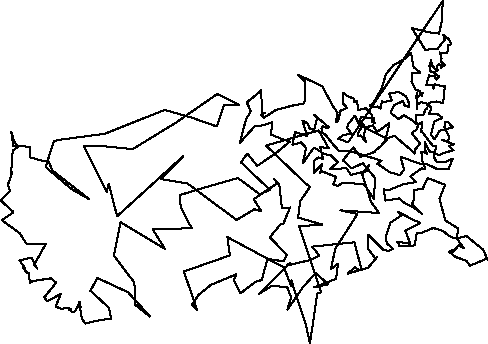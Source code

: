 unitsize(0.001cm);
draw((7810,6053)--(7798,5709));
draw((7798,5709)--(7744,5476));
draw((7744,5476)--(7547,5503));
draw((7547,5503)--(7324,5560));
draw((7324,5560)--(7264,5575));
draw((7264,5575)--(7503,5191));
draw((7503,5191)--(7724,5210));
draw((7724,5210)--(7802,5317));
draw((7802,5317)--(7848,5358));
draw((7848,5358)--(7821,5457));
draw((7821,5457)--(7874,5405));
draw((7874,5405)--(7883,5408));
draw((7883,5408)--(7927,5365));
draw((7927,5365)--(7962,5287));
draw((7962,5287)--(7913,5280));
draw((7913,5280)--(7890,5130));
draw((7890,5130)--(7759,5143));
draw((7759,5143)--(7790,5038));
draw((7790,5038)--(7772,4989));
draw((7772,4989)--(7846,4923));
draw((7846,4923)--(7777,4869));
draw((7777,4869)--(7783,4912));
draw((7783,4912)--(7744,4933));
draw((7744,4933)--(7716,4909));
draw((7716,4909)--(7700,4854));
draw((7700,4854)--(7726,4833));
draw((7726,4833)--(7702,4815));
draw((7702,4815)--(7622,4917));
draw((7622,4917)--(7606,5009));
draw((7606,5009)--(7576,4915));
draw((7576,4915)--(7583,4813));
draw((7583,4813)--(7654,4795));
draw((7654,4795)--(7698,4745));
draw((7698,4745)--(7752,4721));
draw((7752,4721)--(7692,4666));
draw((7692,4666)--(7673,4718));
draw((7673,4718)--(7617,4724));
draw((7617,4724)--(7570,4741));
draw((7570,4741)--(7547,4664));
draw((7547,4664)--(7520,4572));
draw((7520,4572)--(7631,4573));
draw((7631,4573)--(7647,4504));
draw((7647,4504)--(7674,4579));
draw((7674,4579)--(7679,4581));
draw((7679,4581)--(7832,4542));
draw((7832,4542)--(7848,4546));
draw((7848,4546)--(7817,4252));
draw((7817,4252)--(7698,4279));
draw((7698,4279)--(7613,4275));
draw((7613,4275)--(7534,4227));
draw((7534,4227)--(7549,4208));
draw((7549,4208)--(7542,4198));
draw((7542,4198)--(7541,4141));
draw((7541,4141)--(7506,4138));
draw((7506,4138)--(7466,4037));
draw((7466,4037)--(7344,4046));
draw((7344,4046)--(7345,3951));
draw((7345,3951)--(7351,3877));
draw((7351,3877)--(7271,3948));
draw((7271,3948)--(7124,4039));
draw((7124,4039)--(7037,3965));
draw((7037,3965)--(6891,4075));
draw((6891,4075)--(6947,4209));
draw((6947,4209)--(7111,4288));
draw((7111,4288)--(7128,4215));
draw((7128,4215)--(7216,4180));
draw((7216,4180)--(7207,4270));
draw((7207,4270)--(7160,4370));
draw((7160,4370)--(7037,4446));
draw((7037,4446)--(6868,4418));
draw((6868,4418)--(6911,4296));
draw((6911,4296)--(6779,4273));
draw((6779,4273)--(6740,4282));
draw((6740,4282)--(6713,4154));
draw((6713,4154)--(6660,4193));
draw((6660,4193)--(6607,4173));
draw((6607,4173)--(6524,4207));
draw((6524,4207)--(6589,4256));
draw((6589,4256)--(6670,4401));
draw((6670,4401)--(6735,4509));
draw((6735,4509)--(6806,4755));
draw((6806,4755)--(6937,4917));
draw((6937,4917)--(7142,5032));
draw((7142,5032)--(7254,5129));
draw((7254,5129)--(7295,4887));
draw((7295,4887)--(7417,4788));
draw((7417,4788)--(7267,4779));
draw((7267,4779)--(7259,4630));
draw((7259,4630)--(7338,4481));
draw((7338,4481)--(7399,4467));
draw((7399,4467)--(7443,4375));
draw((7443,4375)--(7458,4428));
draw((7458,4428)--(7333,4335));
draw((7333,4335)--(7364,4427));
draw((7364,4427)--(7360,4275));
draw((7360,4275)--(7355,4151));
draw((7355,4151)--(7349,4219));
draw((7349,4219)--(7432,4265));
draw((7432,4265)--(7554,4236));
draw((7554,4236)--(7601,4171));
draw((7601,4171)--(7604,4146));
draw((7604,4146)--(7562,4058));
draw((7562,4058)--(7705,4065));
draw((7705,4065)--(7805,3991));
draw((7805,3991)--(7660,3924));
draw((7660,3924)--(7603,3690));
draw((7603,3690)--(7667,3608));
draw((7667,3608)--(7750,3760));
draw((7750,3760)--(7988,3820));
draw((7988,3820)--(7909,3912));
draw((7909,3912)--(7872,3922));
draw((7872,3922)--(7844,3902));
draw((7844,3902)--(7841,3818));
draw((7841,3818)--(7879,3743));
draw((7879,3743)--(7922,3655));
draw((7922,3655)--(7906,3580));
draw((7906,3580)--(7803,3598));
draw((7803,3598)--(8013,3523));
draw((8013,3523)--(7919,3496));
draw((7919,3496)--(8001,3418));
draw((8001,3418)--(7838,3375));
draw((7838,3375)--(7747,3329));
draw((7747,3329)--(7654,3377));
draw((7654,3377)--(7582,3396));
draw((7582,3396)--(7492,3560));
draw((7492,3560)--(7494,3430));
draw((7494,3430)--(7533,3358));
draw((7533,3358)--(7475,3388));
draw((7475,3388)--(7422,3390));
draw((7422,3390)--(7452,3339));
draw((7452,3339)--(7453,3229));
draw((7453,3229)--(7503,3086));
draw((7503,3086)--(7440,3100));
draw((7440,3100)--(7238,2957));
draw((7238,2957)--(7346,2858));
draw((7346,2858)--(7125,2823));
draw((7125,2823)--(6848,2712));
draw((6848,2712)--(6766,2732));
draw((6766,2732)--(6800,2532));
draw((6800,2532)--(7049,2570));
draw((7049,2570)--(7104,2510));
draw((7104,2510)--(7351,2376));
draw((7351,2376)--(7448,2291));
draw((7448,2291)--(7267,2466));
draw((7267,2466)--(7304,2550));
draw((7304,2550)--(7309,2717));
draw((7309,2717)--(7458,2741));
draw((7458,2741)--(7543,2929));
draw((7543,2929)--(7851,2809));
draw((7851,2809)--(7753,2564));
draw((7753,2564)--(7856,2181));
draw((7856,2181)--(8080,2039));
draw((8080,2039)--(8063,1860));
draw((8063,1860)--(8080,1835));
draw((8080,1835)--(8184,1685));
draw((8184,1685)--(8098,1746));
draw((8098,1746)--(7973,1606));
draw((7973,1606)--(7985,1657));
draw((7985,1657)--(7926,1627));
draw((7926,1627)--(8038,1535));
draw((8038,1535)--(8228,1471));
draw((8228,1471)--(8292,1383));
draw((8292,1383)--(8594,1510));
draw((8594,1510)--(8605,1479));
draw((8605,1479)--(8525,1664));
draw((8525,1664)--(8229,1905));
draw((8229,1905)--(8101,1876));
draw((8101,1876)--(7989,1876));
draw((7989,1876)--(7905,1921));
draw((7905,1921)--(7822,1992));
draw((7822,1992)--(7643,2048));
draw((7643,2048)--(7416,1953));
draw((7416,1953)--(7352,1952));
draw((7352,1952)--(7314,1739));
draw((7314,1739)--(7035,1733));
draw((7035,1733)--(7046,1757));
draw((7046,1757)--(7004,1805));
draw((7004,1805)--(7218,1773));
draw((7218,1773)--(7240,1762));
draw((7240,1762)--(7152,2000));
draw((7152,2000)--(7418,2139));
draw((7418,2139)--(7315,2181));
draw((7315,2181)--(7015,2333));
draw((7015,2333)--(7087,2274));
draw((7087,2274)--(6885,2138));
draw((6885,2138)--(6803,1886));
draw((6803,1886)--(6826,1774));
draw((6826,1774)--(6932,1683));
draw((6932,1683)--(6854,1640));
draw((6854,1640)--(6765,1663));
draw((6765,1663)--(6493,1931));
draw((6493,1931)--(6496,1678));
draw((6496,1678)--(6621,1513));
draw((6621,1513)--(6651,1534));
draw((6651,1534)--(6494,1347));
draw((6494,1347)--(6136,1243));
draw((6136,1243)--(6258,1354));
draw((6258,1354)--(6359,1298));
draw((6359,1298)--(6379,1302));
draw((6379,1302)--(6378,1314));
draw((6378,1314)--(6252,1795));
draw((6252,1795)--(5506,1719));
draw((5506,1719)--(5637,1558));
draw((5637,1558)--(5472,1482));
draw((5472,1482)--(5098,1394));
draw((5098,1394)--(5068,1390));
draw((5068,1390)--(5114,1430));
draw((5114,1430)--(4569,886));
draw((4569,886)--(4805,1033));
draw((4805,1033)--(5069,998));
draw((5069,998)--(5136,825));
draw((5136,825)--(5070,605));
draw((5070,605)--(5344,1003));
draw((5344,1003)--(5571,1255));
draw((5571,1255)--(5788,1053));
draw((5788,1053)--(5532,998));
draw((5532,998)--(5930,1151));
draw((5930,1151)--(5964,1421));
draw((5964,1421)--(5840,1325));
draw((5840,1325)--(5914,1682));
draw((5914,1682)--(6139,2032));
draw((6139,2032)--(6307,2295));
draw((6307,2295)--(6007,2359));
draw((6007,2359)--(6686,2312));
draw((6686,2312)--(6547,2506));
draw((6547,2506)--(6387,3008));
draw((6387,3008)--(6518,3165));
draw((6518,3165)--(6468,3050));
draw((6468,3050)--(6190,2985));
draw((6190,2985)--(6113,3101));
draw((6113,3101)--(5821,3086));
draw((5821,3086)--(5960,3207));
draw((5960,3207)--(5841,3328));
draw((5841,3328)--(5719,3352));
draw((5719,3352)--(5540,3468));
draw((5540,3468)--(5342,3188));
draw((5342,3188)--(5400,3461));
draw((5400,3461)--(5316,3554));
draw((5316,3554)--(5315,3557));
draw((5315,3557)--(5160,3517));
draw((5160,3517)--(5207,3742));
draw((5207,3742)--(5417,3673));
draw((5417,3673)--(5336,3943));
draw((5336,3943)--(5427,3894));
draw((5427,3894)--(5457,3808));
draw((5457,3808)--(5541,3769));
draw((5541,3769)--(5597,3993));
draw((5597,3993)--(5543,4042));
draw((5543,4042)--(5803,3824));
draw((5803,3824)--(5778,3813));
draw((5778,3813)--(5720,3823));
draw((5720,3823)--(5706,3844));
draw((5706,3844)--(5671,3807));
draw((5671,3807)--(5678,3742));
draw((5678,3742)--(5751,3681));
draw((5751,3681)--(5887,3508));
draw((5887,3508)--(5987,3402));
draw((5987,3402)--(6148,3413));
draw((6148,3413)--(6731,3234));
draw((6731,3234)--(6656,3181));
draw((6656,3181)--(6881,3029));
draw((6881,3029)--(7055,2981));
draw((7055,2981)--(7131,3081));
draw((7131,3081)--(7082,3235));
draw((7082,3235)--(7076,3302));
draw((7076,3302)--(7299,3219));
draw((7299,3219)--(7434,3173));
draw((7434,3173)--(7532,3175));
draw((7532,3175)--(7715,3086));
draw((7715,3086)--(7909,3080));
draw((7909,3080)--(7989,3271));
draw((7989,3271)--(7861,3216));
draw((7861,3216)--(7695,3220));
draw((7695,3220)--(7657,3301));
draw((7657,3301)--(7696,3486));
draw((7696,3486)--(7633,3499));
draw((7633,3499)--(7423,3776));
draw((7423,3776)--(7429,3737));
draw((7429,3737)--(7449,3911));
draw((7449,3911)--(7388,3879));
draw((7388,3879)--(7342,3775));
draw((7342,3775)--(7262,3725));
draw((7262,3725)--(7331,3634));
draw((7331,3634)--(7370,3588));
draw((7370,3588)--(7408,3534));
draw((7408,3534)--(7321,3429));
draw((7321,3429)--(7316,3360));
draw((7316,3360)--(7199,3469));
draw((7199,3469)--(7141,3514));
draw((7141,3514)--(6958,3678));
draw((6958,3678)--(6798,3610));
draw((6798,3610)--(6864,3854));
draw((6864,3854)--(6862,3892));
draw((6862,3892)--(6652,3742));
draw((6652,3742)--(6577,3858));
draw((6577,3858)--(6454,3821));
draw((6454,3821)--(6427,3717));
draw((6427,3717)--(6426,3656));
draw((6426,3656)--(6453,3567));
draw((6453,3567)--(6365,3679));
draw((6365,3679)--(6317,3673));
draw((6317,3673)--(6327,3745));
draw((6327,3745)--(6376,3819));
draw((6376,3819)--(6425,3867));
draw((6425,3867)--(6333,3909));
draw((6333,3909)--(6366,4002));
draw((6366,4002)--(6537,3982));
draw((6537,3982)--(6603,3982));
draw((6603,3982)--(6602,3920));
draw((6602,3920)--(6621,3891));
draw((6621,3891)--(6567,3922));
draw((6567,3922)--(6557,4047));
draw((6557,4047)--(6488,4128));
draw((6488,4128)--(6450,4160));
draw((6450,4160)--(6312,4126));
draw((6312,4126)--(6304,4294));
draw((6304,4294)--(6241,4268));
draw((6241,4268)--(6237,4332));
draw((6237,4332)--(6139,4369));
draw((6139,4369)--(6058,4426));
draw((6058,4426)--(6051,4246));
draw((6051,4246)--(6123,4167));
draw((6123,4167)--(6008,4117));
draw((6008,4117)--(5964,3935));
draw((5964,3935)--(5926,3912));
draw((5926,3912)--(5955,4081));
draw((5955,4081)--(5871,4202));
draw((5871,4202)--(5685,4546));
draw((5685,4546)--(5259,4751));
draw((5259,4751)--(5387,4623));
draw((5387,4623)--(5385,4318));
draw((5385,4318)--(5356,4241));
draw((5356,4241)--(5168,4208));
draw((5168,4208)--(4871,4132));
draw((4871,4132)--(4655,3992));
draw((4655,3992)--(4607,4049));
draw((4607,4049)--(4679,4084));
draw((4679,4084)--(4634,4054));
draw((4634,4054)--(4602,4478));
draw((4602,4478)--(4606,4468));
draw((4606,4468)--(4354,4262));
draw((4354,4262)--(4427,4109));
draw((4427,4109)--(4342,3966));
draw((4342,3966)--(4293,3788));
draw((4293,3788)--(4232,3551));
draw((4232,3551)--(4496,3844));
draw((4496,3844)--(4574,3843));
draw((4574,3843)--(4694,3877));
draw((4694,3877)--(4806,3914));
draw((4806,3914)--(4780,3694));
draw((4780,3694)--(4965,3622));
draw((4965,3622)--(5111,3569));
draw((5111,3569)--(4857,3359));
draw((4857,3359)--(4537,3143));
draw((4537,3143)--(4364,3362));
draw((4364,3362)--(4252,3206));
draw((4252,3206)--(4458,3007));
draw((4458,3007)--(4763,2720));
draw((4763,2720)--(4584,2643));
draw((4584,2643)--(4196,2929));
draw((4196,2929)--(3461,2718));
draw((3461,2718)--(3174,2627));
draw((3174,2627)--(3189,2411));
draw((3189,2411)--(3233,2329));
draw((3233,2329)--(3319,2151));
draw((3319,2151)--(3390,2043));
draw((3390,2043)--(2694,2026));
draw((2694,2026)--(2908,1681));
draw((2908,1681)--(2126,2150));
draw((2126,2150)--(2011,1558));
draw((2011,1558)--(2372,1084));
draw((2372,1084)--(2384,695));
draw((2384,695)--(2647,485));
draw((2647,485)--(2260,913));
draw((2260,913)--(1721,1165));
draw((1721,1165)--(1595,942));
draw((1595,942)--(1926,636));
draw((1926,636)--(1961,445));
draw((1961,445)--(1790,429));
draw((1790,429)--(1503,362));
draw((1503,362)--(1443,459));
draw((1443,459)--(1415,628));
draw((1415,628)--(1422,658));
draw((1422,658)--(1406,750));
draw((1406,750)--(1361,637));
draw((1361,637)--(1322,580));
draw((1322,580)--(1276,559));
draw((1276,559)--(1253,580));
draw((1253,580)--(1249,600));
draw((1249,600)--(1212,603));
draw((1212,603)--(1254,617));
draw((1254,617)--(1213,633));
draw((1213,633)--(1082,625));
draw((1082,625)--(982,659));
draw((982,659)--(1072,883));
draw((1072,883)--(834,757));
draw((834,757)--(783,825));
draw((783,825)--(993,1084));
draw((993,1084)--(893,1161));
draw((893,1161)--(572,1108));
draw((572,1108)--(527,1077));
draw((527,1077)--(513,1247));
draw((513,1247)--(450,1274));
draw((450,1274)--(478,1256));
draw((478,1256)--(489,1254));
draw((489,1254)--(413,1338));
draw((413,1338)--(437,1344));
draw((437,1344)--(345,1476));
draw((345,1476)--(552,1526));
draw((552,1526)--(659,1331));
draw((659,1331)--(602,1395));
draw((602,1395)--(809,1766));
draw((809,1766)--(464,1773));
draw((464,1773)--(354,1950));
draw((354,1950)--(36,2185));
draw((36,2185)--(240,2327));
draw((240,2327)--(10,2537));
draw((10,2537)--(178,2702));
draw((178,2702)--(141,2814));
draw((141,2814)--(174,2901));
draw((174,2901)--(218,3031));
draw((218,3031)--(197,3021));
draw((197,3021)--(226,3415));
draw((226,3415)--(317,3476));
draw((317,3476)--(250,3578));
draw((250,3578)--(199,3743));
draw((199,3743)--(236,3494));
draw((236,3494)--(536,3481));
draw((536,3481)--(525,3297));
draw((525,3297)--(741,3235));
draw((741,3235)--(863,3219));
draw((863,3219)--(920,3065));
draw((920,3065)--(1575,2555));
draw((1575,2555)--(1263,2734));
draw((1263,2734)--(806,3123));
draw((806,3123)--(952,3583));
draw((952,3583)--(1047,3602));
draw((1047,3602)--(1851,3710));
draw((1851,3710)--(2906,4131));
draw((2906,4131)--(3396,3990));
draw((3396,3990)--(3824,3838));
draw((3824,3838)--(3950,4215));
draw((3950,4215)--(4217,4224));
draw((4217,4224)--(3832,4410));
draw((3832,4410)--(3108,3908));
draw((3108,3908)--(2342,3439));
draw((2342,3439)--(1784,3494));
draw((1784,3494)--(1482,3494));
draw((1482,3494)--(1882,2684));
draw((1882,2684)--(1918,2832));
draw((1918,2832)--(2067,2254));
draw((2067,2254)--(3229,3312));
draw((3229,3312)--(2835,2912));
draw((2835,2912)--(3307,2833));
draw((3307,2833)--(4174,2190));
draw((4174,2190)--(4488,2378));
draw((4488,2378)--(4612,2341));
draw((4612,2341)--(4476,2555));
draw((4476,2555)--(4898,2840));
draw((4898,2840)--(4831,2917));
draw((4831,2917)--(4929,2803));
draw((4929,2803)--(4973,2406));
draw((4973,2406)--(5117,2409));
draw((5117,2409)--(4996,2115));
draw((4996,2115)--(4959,2123));
draw((4959,2123)--(4759,1883));
draw((4759,1883)--(5060,1577));
draw((5060,1577)--(5005,1458));
draw((5005,1458)--(4719,1504));
draw((4719,1504)--(4619,1132));
draw((4619,1132)--(4500,1093));
draw((4500,1093)--(4244,896));
draw((4244,896)--(4125,1125));
draw((4125,1125)--(4170,1232));
draw((4170,1232)--(3719,1043));
draw((3719,1043)--(3499,863));
draw((3499,863)--(3390,698));
draw((3390,698)--(3477,599));
draw((3477,599)--(3245,1281));
draw((3245,1281)--(4056,1564));
draw((4056,1564)--(4012,1886));
draw((4012,1886)--(5010,1351));
draw((5010,1351)--(5140,1018));
draw((5140,1018)--(5139,1124));
draw((5139,1124)--(5393,355));
draw((5393,355)--(5469,10));
draw((5469,10)--(5596,892));
draw((5596,892)--(5666,914));
draw((5666,914)--(5277,2078));
draw((5277,2078)--(5681,2109));
draw((5681,2109)--(5260,2230));
draw((5260,2230)--(5296,2520));
draw((5296,2520)--(5470,2774));
draw((5470,2774)--(5350,2867));
draw((5350,2867)--(5291,2929));
draw((5291,2929)--(4694,3502));
draw((4694,3502)--(5621,3768));
draw((5621,3768)--(5796,3459));
draw((5796,3459)--(5649,3472));
draw((5649,3472)--(5697,3269));
draw((5697,3269)--(5619,3291));
draw((5619,3291)--(5539,3235));
draw((5539,3235)--(5531,3011));
draw((5531,3011)--(5679,3171));
draw((5679,3171)--(5650,3023));
draw((5650,3023)--(5677,3049));
draw((5677,3049)--(5930,2948));
draw((5930,2948)--(5881,2817));
draw((5881,2817)--(5963,2789));
draw((5963,2789)--(6044,2848));
draw((6044,2848)--(6422,2820));
draw((6422,2820)--(6597,2563));
draw((6597,2563)--(6617,2928));
draw((6617,2928)--(6402,3190));
draw((6402,3190)--(6204,3099));
draw((6204,3099)--(6050,3242));
draw((6050,3242)--(6235,3471));
draw((6235,3471)--(6265,3426));
draw((6265,3426)--(6360,3301));
draw((6360,3301)--(6623,3389));
draw((6623,3389)--(6570,3371));
draw((6570,3371)--(6713,3488));
draw((6713,3488)--(6833,3618));
draw((6833,3618)--(6340,3870));
draw((6340,3870)--(6259,4030));
draw((6259,4030)--(6150,3888));
draw((6150,3888)--(6120,3821));
draw((6120,3821)--(6207,3700));
draw((6207,3700)--(6069,3695));
draw((6069,3695)--(5965,3624));
draw((5965,3624)--(6140,3558));
draw((6140,3558)--(7810,6053));
